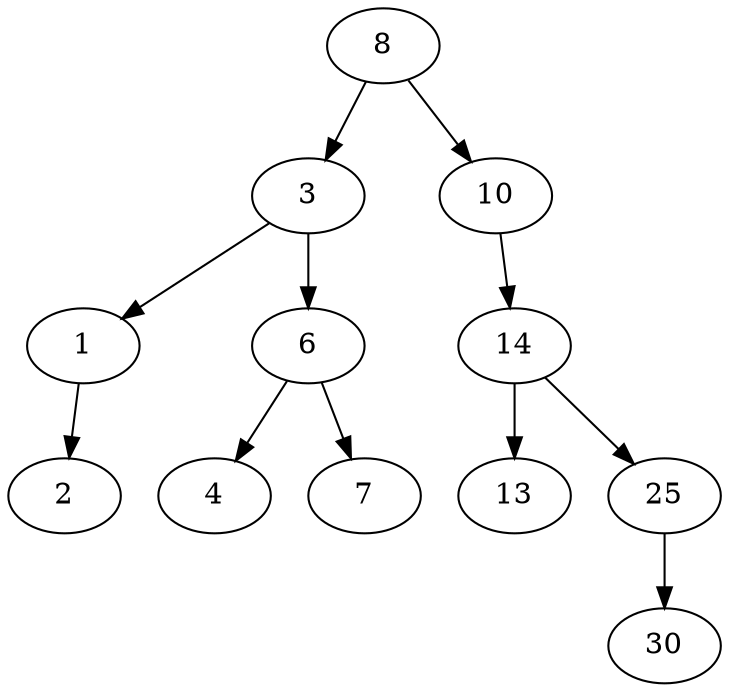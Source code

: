 digraph {
	8
	8 -> 3
	3 -> 1
	1 -> 2
	3 -> 6
	6 -> 4
	6 -> 7
	8 -> 10
	10 -> 14
	14 -> 13
	14 -> 25
	25 -> 30
}
